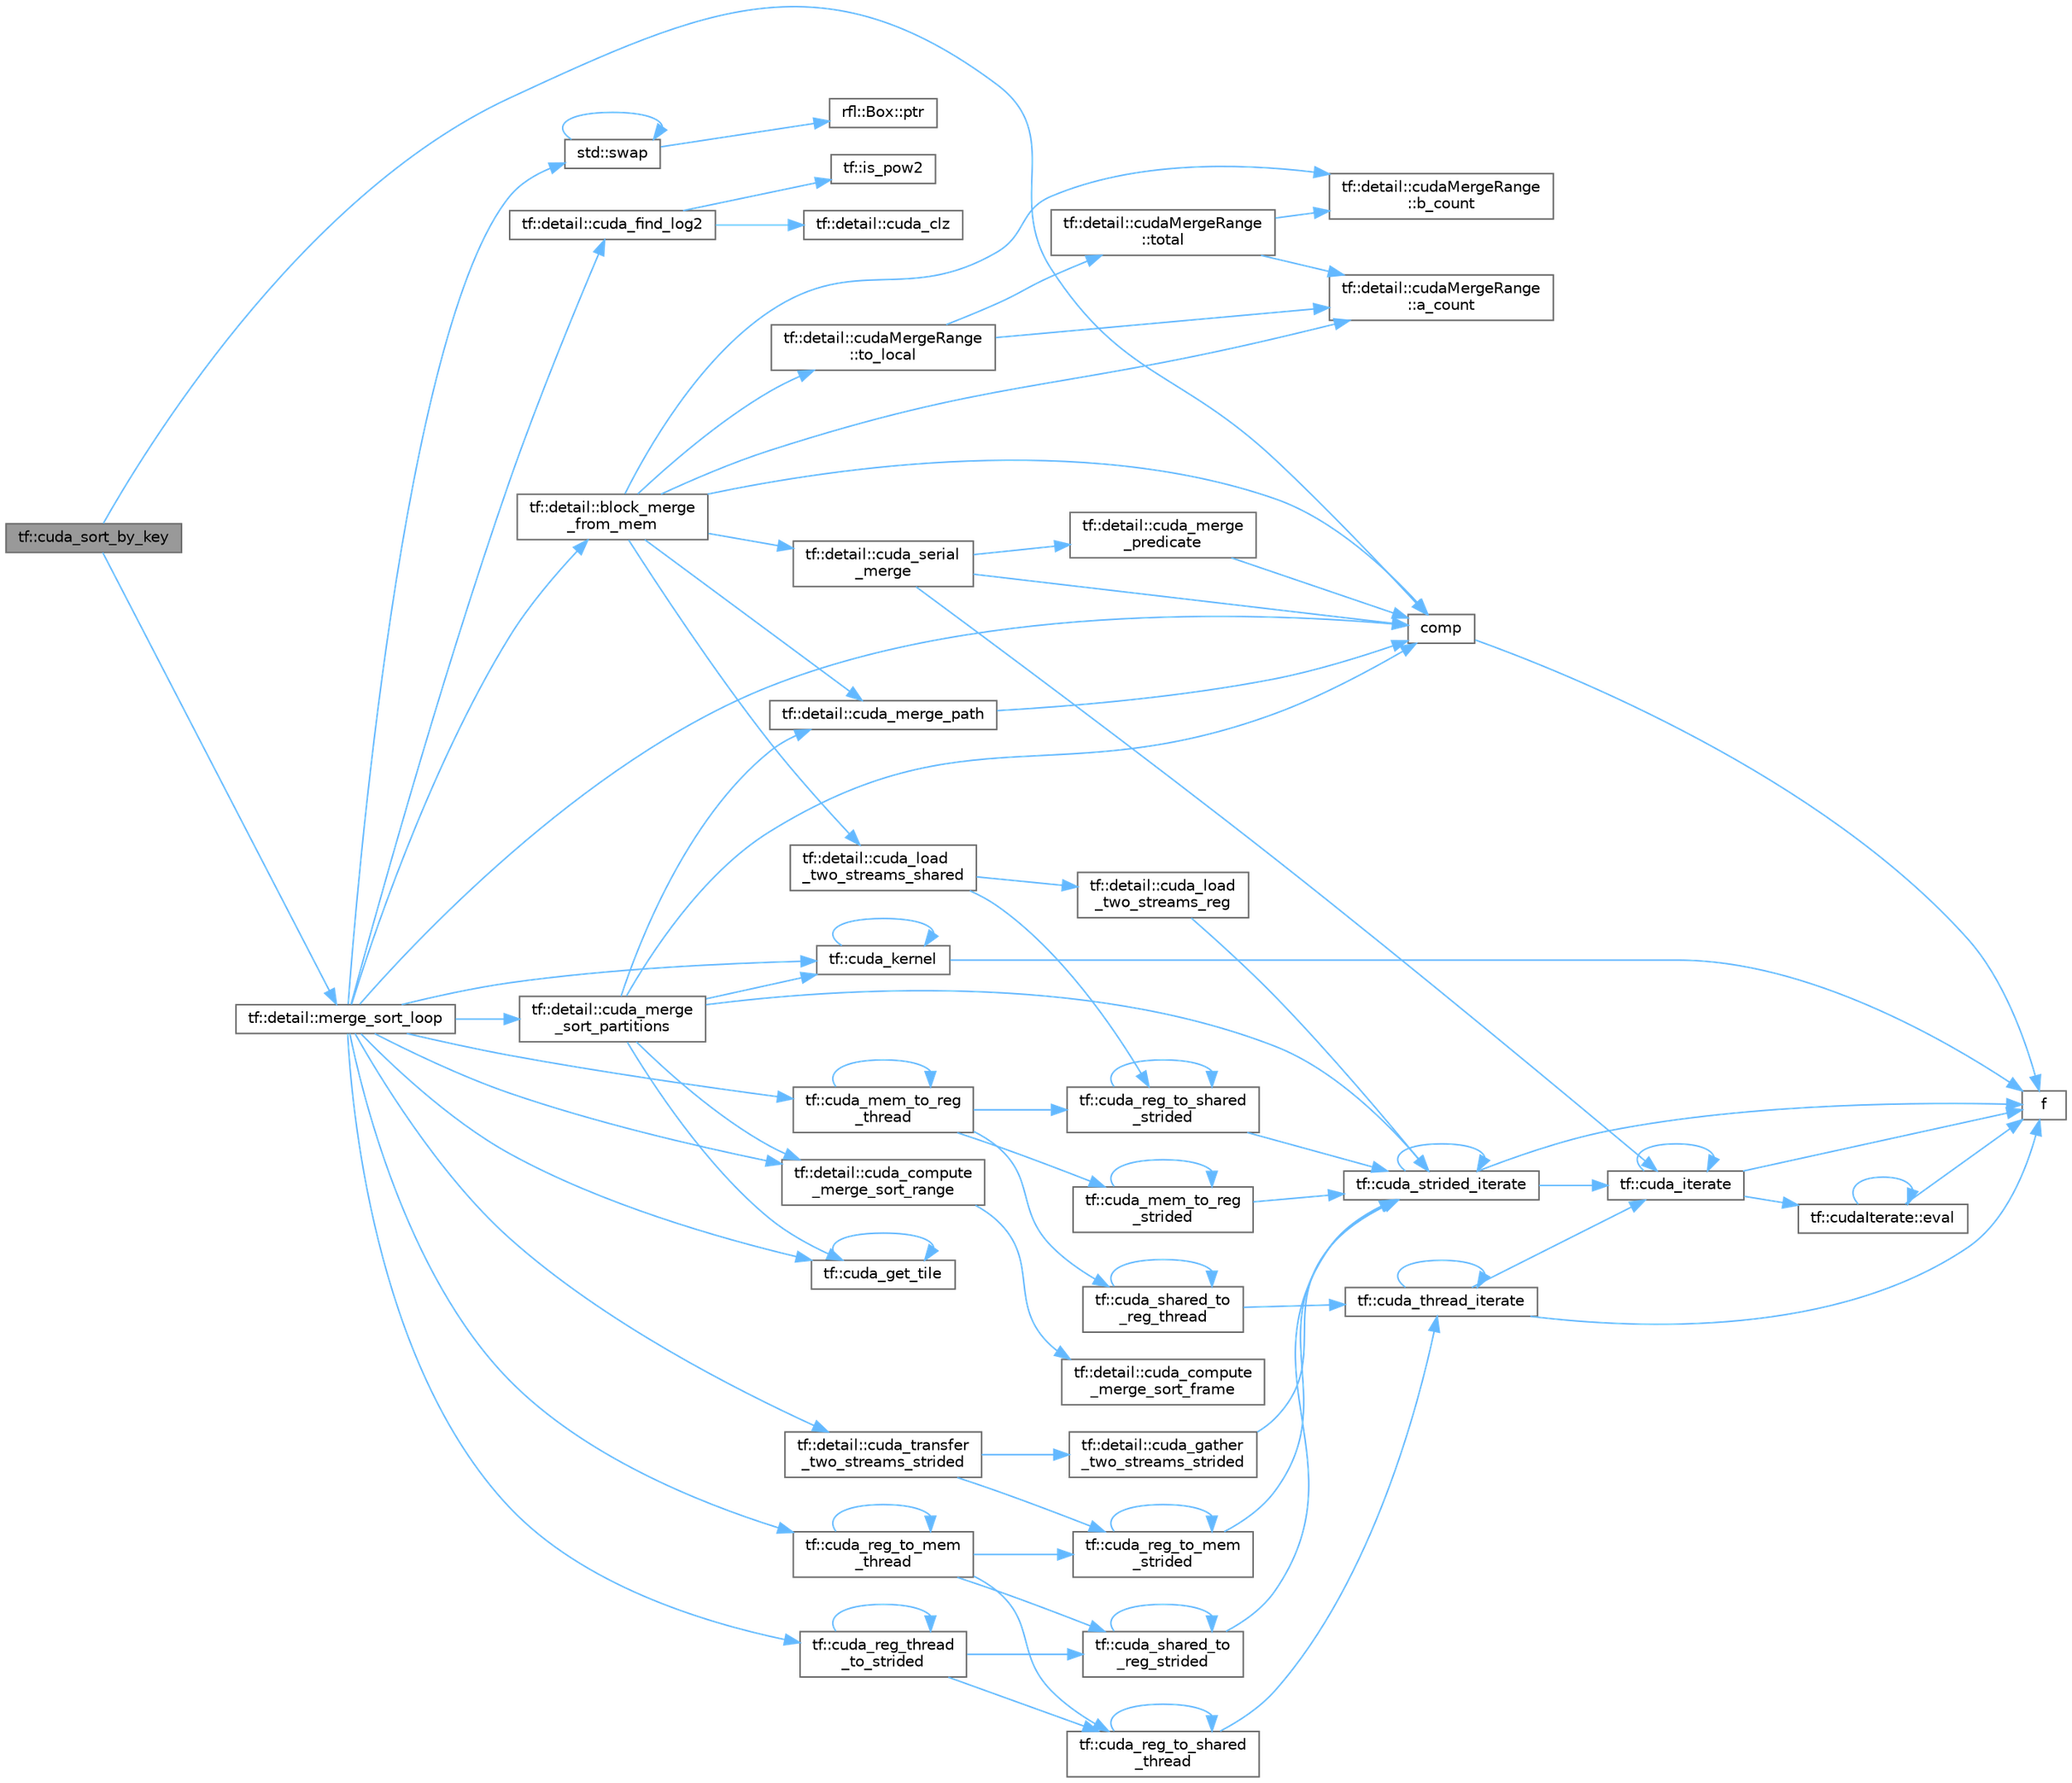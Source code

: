 digraph "tf::cuda_sort_by_key"
{
 // LATEX_PDF_SIZE
  bgcolor="transparent";
  edge [fontname=Helvetica,fontsize=10,labelfontname=Helvetica,labelfontsize=10];
  node [fontname=Helvetica,fontsize=10,shape=box,height=0.2,width=0.4];
  rankdir="LR";
  Node1 [id="Node000001",label="tf::cuda_sort_by_key",height=0.2,width=0.4,color="gray40", fillcolor="grey60", style="filled", fontcolor="black",tooltip="performs asynchronous key-value sort on a range of items"];
  Node1 -> Node2 [id="edge1_Node000001_Node000002",color="steelblue1",style="solid",tooltip=" "];
  Node2 [id="Node000002",label="comp",height=0.2,width=0.4,color="grey40", fillcolor="white", style="filled",URL="$external_2taskflow_2sandbox_2jacobi_2main_8cpp.html#aaa178026ff13e667efcb0104a55252e7",tooltip=" "];
  Node2 -> Node3 [id="edge2_Node000002_Node000003",color="steelblue1",style="solid",tooltip=" "];
  Node3 [id="Node000003",label="f",height=0.2,width=0.4,color="grey40", fillcolor="white", style="filled",URL="$cxx11__tensor__map_8cpp.html#a7f507fea02198f6cb81c86640c7b1a4e",tooltip=" "];
  Node1 -> Node4 [id="edge3_Node000001_Node000004",color="steelblue1",style="solid",tooltip=" "];
  Node4 [id="Node000004",label="tf::detail::merge_sort_loop",height=0.2,width=0.4,color="grey40", fillcolor="white", style="filled",URL="$namespacetf_1_1detail.html#a1d70c013b280d4f811275e892af15c18",tooltip=" "];
  Node4 -> Node5 [id="edge4_Node000004_Node000005",color="steelblue1",style="solid",tooltip=" "];
  Node5 [id="Node000005",label="tf::detail::block_merge\l_from_mem",height=0.2,width=0.4,color="grey40", fillcolor="white", style="filled",URL="$namespacetf_1_1detail.html#a79b4c5f2bace6ae958abd8573e00a849",tooltip=" "];
  Node5 -> Node6 [id="edge5_Node000005_Node000006",color="steelblue1",style="solid",tooltip=" "];
  Node6 [id="Node000006",label="tf::detail::cudaMergeRange\l::a_count",height=0.2,width=0.4,color="grey40", fillcolor="white", style="filled",URL="$structtf_1_1detail_1_1cuda_merge_range.html#a52c11fca5a95552bb4cad3d1a4699182",tooltip=" "];
  Node5 -> Node7 [id="edge6_Node000005_Node000007",color="steelblue1",style="solid",tooltip=" "];
  Node7 [id="Node000007",label="tf::detail::cudaMergeRange\l::b_count",height=0.2,width=0.4,color="grey40", fillcolor="white", style="filled",URL="$structtf_1_1detail_1_1cuda_merge_range.html#a3bb9b4b36698fd65e61835db26365f2b",tooltip=" "];
  Node5 -> Node2 [id="edge7_Node000005_Node000002",color="steelblue1",style="solid",tooltip=" "];
  Node5 -> Node8 [id="edge8_Node000005_Node000008",color="steelblue1",style="solid",tooltip=" "];
  Node8 [id="Node000008",label="tf::detail::cuda_load\l_two_streams_shared",height=0.2,width=0.4,color="grey40", fillcolor="white", style="filled",URL="$namespacetf_1_1detail.html#a6da5d76af53a630241f6aade1bf76969",tooltip=" "];
  Node8 -> Node9 [id="edge9_Node000008_Node000009",color="steelblue1",style="solid",tooltip=" "];
  Node9 [id="Node000009",label="tf::detail::cuda_load\l_two_streams_reg",height=0.2,width=0.4,color="grey40", fillcolor="white", style="filled",URL="$namespacetf_1_1detail.html#a433a26ef6a2aa8e1d737fea93a42ecf4",tooltip=" "];
  Node9 -> Node10 [id="edge10_Node000009_Node000010",color="steelblue1",style="solid",tooltip=" "];
  Node10 [id="Node000010",label="tf::cuda_strided_iterate",height=0.2,width=0.4,color="grey40", fillcolor="white", style="filled",URL="$namespacetf.html#a24db9e13fd26535886a7efc723ec1477",tooltip=" "];
  Node10 -> Node11 [id="edge11_Node000010_Node000011",color="steelblue1",style="solid",tooltip=" "];
  Node11 [id="Node000011",label="tf::cuda_iterate",height=0.2,width=0.4,color="grey40", fillcolor="white", style="filled",URL="$namespacetf.html#a55e1e8a489984141bc8e0785cd13f9bc",tooltip=" "];
  Node11 -> Node11 [id="edge12_Node000011_Node000011",color="steelblue1",style="solid",tooltip=" "];
  Node11 -> Node12 [id="edge13_Node000011_Node000012",color="steelblue1",style="solid",tooltip=" "];
  Node12 [id="Node000012",label="tf::cudaIterate::eval",height=0.2,width=0.4,color="grey40", fillcolor="white", style="filled",URL="$structtf_1_1cuda_iterate.html#a46b1c72193af5cdfc8697a57754af6f9",tooltip=" "];
  Node12 -> Node12 [id="edge14_Node000012_Node000012",color="steelblue1",style="solid",tooltip=" "];
  Node12 -> Node3 [id="edge15_Node000012_Node000003",color="steelblue1",style="solid",tooltip=" "];
  Node11 -> Node3 [id="edge16_Node000011_Node000003",color="steelblue1",style="solid",tooltip=" "];
  Node10 -> Node10 [id="edge17_Node000010_Node000010",color="steelblue1",style="solid",tooltip=" "];
  Node10 -> Node3 [id="edge18_Node000010_Node000003",color="steelblue1",style="solid",tooltip=" "];
  Node8 -> Node13 [id="edge19_Node000008_Node000013",color="steelblue1",style="solid",tooltip=" "];
  Node13 [id="Node000013",label="tf::cuda_reg_to_shared\l_strided",height=0.2,width=0.4,color="grey40", fillcolor="white", style="filled",URL="$namespacetf.html#acfa6fec58ffdf6c6b5bc7a03cae5c8f9",tooltip=" "];
  Node13 -> Node13 [id="edge20_Node000013_Node000013",color="steelblue1",style="solid",tooltip=" "];
  Node13 -> Node10 [id="edge21_Node000013_Node000010",color="steelblue1",style="solid",tooltip=" "];
  Node5 -> Node14 [id="edge22_Node000005_Node000014",color="steelblue1",style="solid",tooltip=" "];
  Node14 [id="Node000014",label="tf::detail::cuda_merge_path",height=0.2,width=0.4,color="grey40", fillcolor="white", style="filled",URL="$namespacetf_1_1detail.html#ae9d3db5c9457ebec7cbdd3a3d8c65e94",tooltip=" "];
  Node14 -> Node2 [id="edge23_Node000014_Node000002",color="steelblue1",style="solid",tooltip=" "];
  Node5 -> Node15 [id="edge24_Node000005_Node000015",color="steelblue1",style="solid",tooltip=" "];
  Node15 [id="Node000015",label="tf::detail::cuda_serial\l_merge",height=0.2,width=0.4,color="grey40", fillcolor="white", style="filled",URL="$namespacetf_1_1detail.html#a9d4d00a3dbc0158eac24e4603548bdbd",tooltip=" "];
  Node15 -> Node2 [id="edge25_Node000015_Node000002",color="steelblue1",style="solid",tooltip=" "];
  Node15 -> Node11 [id="edge26_Node000015_Node000011",color="steelblue1",style="solid",tooltip=" "];
  Node15 -> Node16 [id="edge27_Node000015_Node000016",color="steelblue1",style="solid",tooltip=" "];
  Node16 [id="Node000016",label="tf::detail::cuda_merge\l_predicate",height=0.2,width=0.4,color="grey40", fillcolor="white", style="filled",URL="$namespacetf_1_1detail.html#ae27cfa73d1f4b90114cd513e98c56d62",tooltip=" "];
  Node16 -> Node2 [id="edge28_Node000016_Node000002",color="steelblue1",style="solid",tooltip=" "];
  Node5 -> Node17 [id="edge29_Node000005_Node000017",color="steelblue1",style="solid",tooltip=" "];
  Node17 [id="Node000017",label="tf::detail::cudaMergeRange\l::to_local",height=0.2,width=0.4,color="grey40", fillcolor="white", style="filled",URL="$structtf_1_1detail_1_1cuda_merge_range.html#a8c57bb805e4ec8bbd8f6f664ae942829",tooltip=" "];
  Node17 -> Node6 [id="edge30_Node000017_Node000006",color="steelblue1",style="solid",tooltip=" "];
  Node17 -> Node18 [id="edge31_Node000017_Node000018",color="steelblue1",style="solid",tooltip=" "];
  Node18 [id="Node000018",label="tf::detail::cudaMergeRange\l::total",height=0.2,width=0.4,color="grey40", fillcolor="white", style="filled",URL="$structtf_1_1detail_1_1cuda_merge_range.html#add20ad4dc8f69cd4e721c8cd6c980794",tooltip=" "];
  Node18 -> Node6 [id="edge32_Node000018_Node000006",color="steelblue1",style="solid",tooltip=" "];
  Node18 -> Node7 [id="edge33_Node000018_Node000007",color="steelblue1",style="solid",tooltip=" "];
  Node4 -> Node2 [id="edge34_Node000004_Node000002",color="steelblue1",style="solid",tooltip=" "];
  Node4 -> Node19 [id="edge35_Node000004_Node000019",color="steelblue1",style="solid",tooltip=" "];
  Node19 [id="Node000019",label="tf::detail::cuda_compute\l_merge_sort_range",height=0.2,width=0.4,color="grey40", fillcolor="white", style="filled",URL="$namespacetf_1_1detail.html#a1a8d810065126154d47114e93bbfea57",tooltip=" "];
  Node19 -> Node20 [id="edge36_Node000019_Node000020",color="steelblue1",style="solid",tooltip=" "];
  Node20 [id="Node000020",label="tf::detail::cuda_compute\l_merge_sort_frame",height=0.2,width=0.4,color="grey40", fillcolor="white", style="filled",URL="$namespacetf_1_1detail.html#af2d7d0e939a7d1a07ced94221a24683c",tooltip=" "];
  Node4 -> Node21 [id="edge37_Node000004_Node000021",color="steelblue1",style="solid",tooltip=" "];
  Node21 [id="Node000021",label="tf::detail::cuda_find_log2",height=0.2,width=0.4,color="grey40", fillcolor="white", style="filled",URL="$namespacetf_1_1detail.html#a9a76c046987683e12f4a4381d1559a69",tooltip="finds log2(x) and optionally round up to the next integer logarithm."];
  Node21 -> Node22 [id="edge38_Node000021_Node000022",color="steelblue1",style="solid",tooltip=" "];
  Node22 [id="Node000022",label="tf::detail::cuda_clz",height=0.2,width=0.4,color="grey40", fillcolor="white", style="filled",URL="$namespacetf_1_1detail.html#a95a5212f3d79eb1bba3ca3f8e373ae16",tooltip="counts the number of leading zeros starting from the most significant bit"];
  Node21 -> Node23 [id="edge39_Node000021_Node000023",color="steelblue1",style="solid",tooltip=" "];
  Node23 [id="Node000023",label="tf::is_pow2",height=0.2,width=0.4,color="grey40", fillcolor="white", style="filled",URL="$namespacetf.html#a8d48a5014f34a9f97aae5269c2367e38",tooltip="checks if the given number is a power of 2"];
  Node4 -> Node24 [id="edge40_Node000004_Node000024",color="steelblue1",style="solid",tooltip=" "];
  Node24 [id="Node000024",label="tf::cuda_get_tile",height=0.2,width=0.4,color="grey40", fillcolor="white", style="filled",URL="$namespacetf.html#a5a41760b383016bd1cebadcfd7f05476",tooltip=" "];
  Node24 -> Node24 [id="edge41_Node000024_Node000024",color="steelblue1",style="solid",tooltip=" "];
  Node4 -> Node25 [id="edge42_Node000004_Node000025",color="steelblue1",style="solid",tooltip=" "];
  Node25 [id="Node000025",label="tf::cuda_kernel",height=0.2,width=0.4,color="grey40", fillcolor="white", style="filled",URL="$namespacetf.html#a2fa23f4109147679d05a25ee952c4baf",tooltip=" "];
  Node25 -> Node25 [id="edge43_Node000025_Node000025",color="steelblue1",style="solid",tooltip=" "];
  Node25 -> Node3 [id="edge44_Node000025_Node000003",color="steelblue1",style="solid",tooltip=" "];
  Node4 -> Node26 [id="edge45_Node000004_Node000026",color="steelblue1",style="solid",tooltip=" "];
  Node26 [id="Node000026",label="tf::cuda_mem_to_reg\l_thread",height=0.2,width=0.4,color="grey40", fillcolor="white", style="filled",URL="$namespacetf.html#a6927bc7edeed8a199a267e44bd3374c3",tooltip=" "];
  Node26 -> Node27 [id="edge46_Node000026_Node000027",color="steelblue1",style="solid",tooltip=" "];
  Node27 [id="Node000027",label="tf::cuda_mem_to_reg\l_strided",height=0.2,width=0.4,color="grey40", fillcolor="white", style="filled",URL="$namespacetf.html#a3efaad7a8e442f8cf312c296325b0e07",tooltip=" "];
  Node27 -> Node27 [id="edge47_Node000027_Node000027",color="steelblue1",style="solid",tooltip=" "];
  Node27 -> Node10 [id="edge48_Node000027_Node000010",color="steelblue1",style="solid",tooltip=" "];
  Node26 -> Node26 [id="edge49_Node000026_Node000026",color="steelblue1",style="solid",tooltip=" "];
  Node26 -> Node13 [id="edge50_Node000026_Node000013",color="steelblue1",style="solid",tooltip=" "];
  Node26 -> Node28 [id="edge51_Node000026_Node000028",color="steelblue1",style="solid",tooltip=" "];
  Node28 [id="Node000028",label="tf::cuda_shared_to\l_reg_thread",height=0.2,width=0.4,color="grey40", fillcolor="white", style="filled",URL="$namespacetf.html#a42f69aa70825e78de438e4b86bb4df6b",tooltip=" "];
  Node28 -> Node28 [id="edge52_Node000028_Node000028",color="steelblue1",style="solid",tooltip=" "];
  Node28 -> Node29 [id="edge53_Node000028_Node000029",color="steelblue1",style="solid",tooltip=" "];
  Node29 [id="Node000029",label="tf::cuda_thread_iterate",height=0.2,width=0.4,color="grey40", fillcolor="white", style="filled",URL="$namespacetf.html#a288da5501602904a1180bf79d099c29d",tooltip=" "];
  Node29 -> Node11 [id="edge54_Node000029_Node000011",color="steelblue1",style="solid",tooltip=" "];
  Node29 -> Node29 [id="edge55_Node000029_Node000029",color="steelblue1",style="solid",tooltip=" "];
  Node29 -> Node3 [id="edge56_Node000029_Node000003",color="steelblue1",style="solid",tooltip=" "];
  Node4 -> Node30 [id="edge57_Node000004_Node000030",color="steelblue1",style="solid",tooltip=" "];
  Node30 [id="Node000030",label="tf::detail::cuda_merge\l_sort_partitions",height=0.2,width=0.4,color="grey40", fillcolor="white", style="filled",URL="$namespacetf_1_1detail.html#ab4d357fb63d82334ea784ee72beaf600",tooltip=" "];
  Node30 -> Node2 [id="edge58_Node000030_Node000002",color="steelblue1",style="solid",tooltip=" "];
  Node30 -> Node19 [id="edge59_Node000030_Node000019",color="steelblue1",style="solid",tooltip=" "];
  Node30 -> Node24 [id="edge60_Node000030_Node000024",color="steelblue1",style="solid",tooltip=" "];
  Node30 -> Node25 [id="edge61_Node000030_Node000025",color="steelblue1",style="solid",tooltip=" "];
  Node30 -> Node14 [id="edge62_Node000030_Node000014",color="steelblue1",style="solid",tooltip=" "];
  Node30 -> Node10 [id="edge63_Node000030_Node000010",color="steelblue1",style="solid",tooltip=" "];
  Node4 -> Node31 [id="edge64_Node000004_Node000031",color="steelblue1",style="solid",tooltip=" "];
  Node31 [id="Node000031",label="tf::cuda_reg_thread\l_to_strided",height=0.2,width=0.4,color="grey40", fillcolor="white", style="filled",URL="$namespacetf.html#ac670e8234ab71b14dfcccb87074b69de",tooltip=" "];
  Node31 -> Node31 [id="edge65_Node000031_Node000031",color="steelblue1",style="solid",tooltip=" "];
  Node31 -> Node32 [id="edge66_Node000031_Node000032",color="steelblue1",style="solid",tooltip=" "];
  Node32 [id="Node000032",label="tf::cuda_reg_to_shared\l_thread",height=0.2,width=0.4,color="grey40", fillcolor="white", style="filled",URL="$namespacetf.html#acd55bba23e1c41278644438a91cf218b",tooltip=" "];
  Node32 -> Node32 [id="edge67_Node000032_Node000032",color="steelblue1",style="solid",tooltip=" "];
  Node32 -> Node29 [id="edge68_Node000032_Node000029",color="steelblue1",style="solid",tooltip=" "];
  Node31 -> Node33 [id="edge69_Node000031_Node000033",color="steelblue1",style="solid",tooltip=" "];
  Node33 [id="Node000033",label="tf::cuda_shared_to\l_reg_strided",height=0.2,width=0.4,color="grey40", fillcolor="white", style="filled",URL="$namespacetf.html#a294341daedde7faf20458b0340b7dfbd",tooltip=" "];
  Node33 -> Node33 [id="edge70_Node000033_Node000033",color="steelblue1",style="solid",tooltip=" "];
  Node33 -> Node10 [id="edge71_Node000033_Node000010",color="steelblue1",style="solid",tooltip=" "];
  Node4 -> Node34 [id="edge72_Node000004_Node000034",color="steelblue1",style="solid",tooltip=" "];
  Node34 [id="Node000034",label="tf::cuda_reg_to_mem\l_thread",height=0.2,width=0.4,color="grey40", fillcolor="white", style="filled",URL="$namespacetf.html#a9b1d7b2192743447b2f0206b4510977f",tooltip=" "];
  Node34 -> Node35 [id="edge73_Node000034_Node000035",color="steelblue1",style="solid",tooltip=" "];
  Node35 [id="Node000035",label="tf::cuda_reg_to_mem\l_strided",height=0.2,width=0.4,color="grey40", fillcolor="white", style="filled",URL="$namespacetf.html#adcdfb49dbb7da485e93fc0928cd24173",tooltip=" "];
  Node35 -> Node35 [id="edge74_Node000035_Node000035",color="steelblue1",style="solid",tooltip=" "];
  Node35 -> Node10 [id="edge75_Node000035_Node000010",color="steelblue1",style="solid",tooltip=" "];
  Node34 -> Node34 [id="edge76_Node000034_Node000034",color="steelblue1",style="solid",tooltip=" "];
  Node34 -> Node32 [id="edge77_Node000034_Node000032",color="steelblue1",style="solid",tooltip=" "];
  Node34 -> Node33 [id="edge78_Node000034_Node000033",color="steelblue1",style="solid",tooltip=" "];
  Node4 -> Node36 [id="edge79_Node000004_Node000036",color="steelblue1",style="solid",tooltip=" "];
  Node36 [id="Node000036",label="tf::detail::cuda_transfer\l_two_streams_strided",height=0.2,width=0.4,color="grey40", fillcolor="white", style="filled",URL="$namespacetf_1_1detail.html#ac4e1e83b946b3ef78e5dcb3e9bfc3c48",tooltip=" "];
  Node36 -> Node37 [id="edge80_Node000036_Node000037",color="steelblue1",style="solid",tooltip=" "];
  Node37 [id="Node000037",label="tf::detail::cuda_gather\l_two_streams_strided",height=0.2,width=0.4,color="grey40", fillcolor="white", style="filled",URL="$namespacetf_1_1detail.html#afefa562dcaa4b71ace44ee6b4be764d6",tooltip=" "];
  Node37 -> Node10 [id="edge81_Node000037_Node000010",color="steelblue1",style="solid",tooltip=" "];
  Node36 -> Node35 [id="edge82_Node000036_Node000035",color="steelblue1",style="solid",tooltip=" "];
  Node4 -> Node38 [id="edge83_Node000004_Node000038",color="steelblue1",style="solid",tooltip=" "];
  Node38 [id="Node000038",label="std::swap",height=0.2,width=0.4,color="grey40", fillcolor="white", style="filled",URL="$namespacestd.html#a3acbe51b6415e9284430194bf04944e1",tooltip=" "];
  Node38 -> Node39 [id="edge84_Node000038_Node000039",color="steelblue1",style="solid",tooltip=" "];
  Node39 [id="Node000039",label="rfl::Box::ptr",height=0.2,width=0.4,color="grey40", fillcolor="white", style="filled",URL="$classrfl_1_1_box.html#a2edf048a6e6bea174db329e6ce7cf3df",tooltip="Returns the underlying unique_ptr"];
  Node38 -> Node38 [id="edge85_Node000038_Node000038",color="steelblue1",style="solid",tooltip=" "];
}
